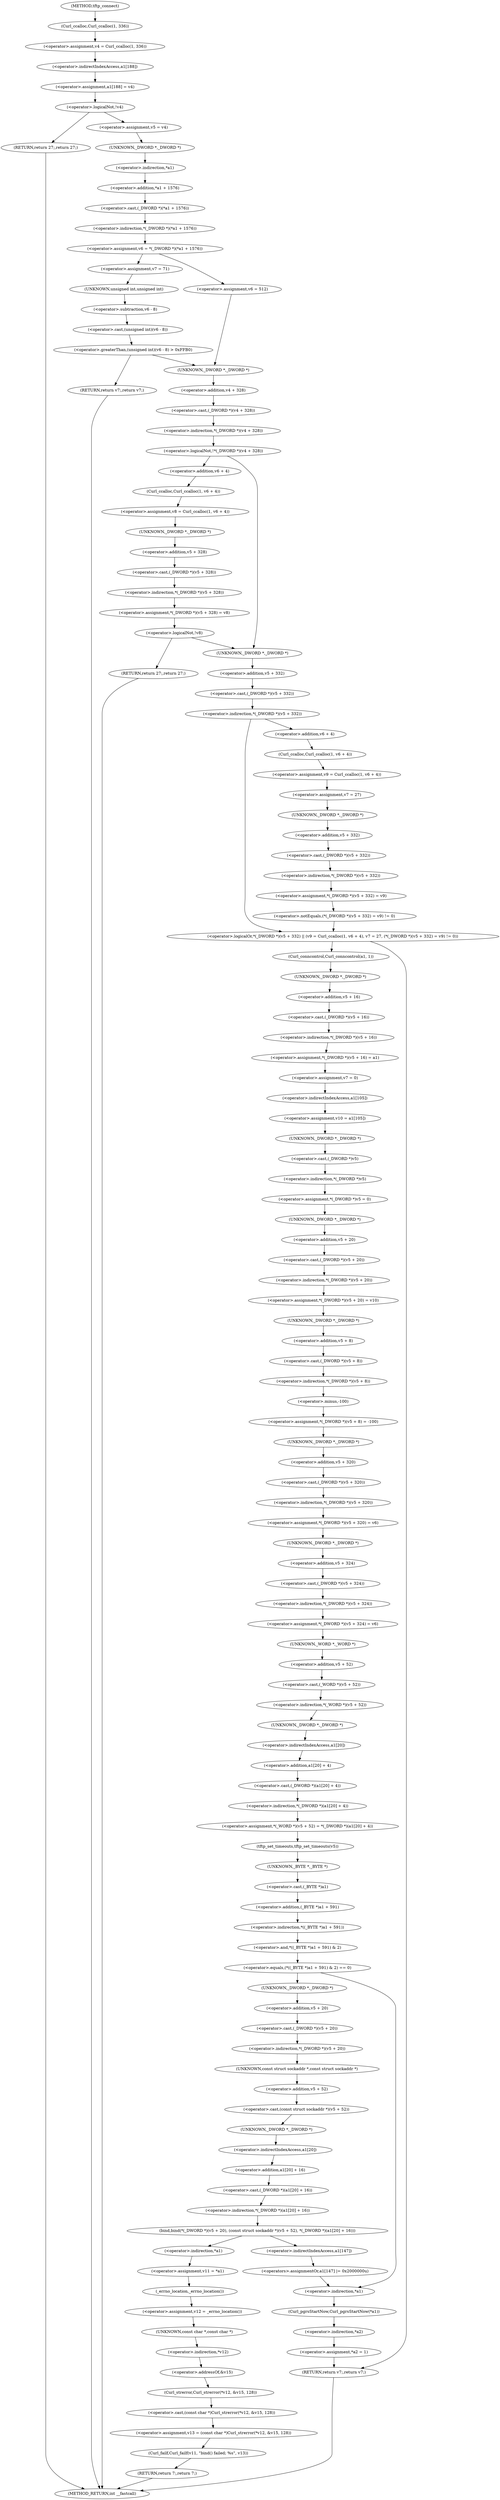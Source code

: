 digraph tftp_connect {  
"1000127" [label = "(<operator>.assignment,v4 = Curl_ccalloc(1, 336))" ]
"1000129" [label = "(Curl_ccalloc,Curl_ccalloc(1, 336))" ]
"1000132" [label = "(<operator>.assignment,a1[188] = v4)" ]
"1000133" [label = "(<operator>.indirectIndexAccess,a1[188])" ]
"1000138" [label = "(<operator>.logicalNot,!v4)" ]
"1000140" [label = "(RETURN,return 27;,return 27;)" ]
"1000142" [label = "(<operator>.assignment,v5 = v4)" ]
"1000145" [label = "(<operator>.assignment,v6 = *(_DWORD *)(*a1 + 1576))" ]
"1000147" [label = "(<operator>.indirection,*(_DWORD *)(*a1 + 1576))" ]
"1000148" [label = "(<operator>.cast,(_DWORD *)(*a1 + 1576))" ]
"1000149" [label = "(UNKNOWN,_DWORD *,_DWORD *)" ]
"1000150" [label = "(<operator>.addition,*a1 + 1576)" ]
"1000151" [label = "(<operator>.indirection,*a1)" ]
"1000157" [label = "(<operator>.assignment,v7 = 71)" ]
"1000161" [label = "(<operator>.greaterThan,(unsigned int)(v6 - 8) > 0xFFB0)" ]
"1000162" [label = "(<operator>.cast,(unsigned int)(v6 - 8))" ]
"1000163" [label = "(UNKNOWN,unsigned int,unsigned int)" ]
"1000164" [label = "(<operator>.subtraction,v6 - 8)" ]
"1000168" [label = "(RETURN,return v7;,return v7;)" ]
"1000172" [label = "(<operator>.assignment,v6 = 512)" ]
"1000176" [label = "(<operator>.logicalNot,!*(_DWORD *)(v4 + 328))" ]
"1000177" [label = "(<operator>.indirection,*(_DWORD *)(v4 + 328))" ]
"1000178" [label = "(<operator>.cast,(_DWORD *)(v4 + 328))" ]
"1000179" [label = "(UNKNOWN,_DWORD *,_DWORD *)" ]
"1000180" [label = "(<operator>.addition,v4 + 328)" ]
"1000184" [label = "(<operator>.assignment,v8 = Curl_ccalloc(1, v6 + 4))" ]
"1000186" [label = "(Curl_ccalloc,Curl_ccalloc(1, v6 + 4))" ]
"1000188" [label = "(<operator>.addition,v6 + 4)" ]
"1000191" [label = "(<operator>.assignment,*(_DWORD *)(v5 + 328) = v8)" ]
"1000192" [label = "(<operator>.indirection,*(_DWORD *)(v5 + 328))" ]
"1000193" [label = "(<operator>.cast,(_DWORD *)(v5 + 328))" ]
"1000194" [label = "(UNKNOWN,_DWORD *,_DWORD *)" ]
"1000195" [label = "(<operator>.addition,v5 + 328)" ]
"1000200" [label = "(<operator>.logicalNot,!v8)" ]
"1000202" [label = "(RETURN,return 27;,return 27;)" ]
"1000205" [label = "(<operator>.logicalOr,*(_DWORD *)(v5 + 332) || (v9 = Curl_ccalloc(1, v6 + 4), v7 = 27, (*(_DWORD *)(v5 + 332) = v9) != 0))" ]
"1000206" [label = "(<operator>.indirection,*(_DWORD *)(v5 + 332))" ]
"1000207" [label = "(<operator>.cast,(_DWORD *)(v5 + 332))" ]
"1000208" [label = "(UNKNOWN,_DWORD *,_DWORD *)" ]
"1000209" [label = "(<operator>.addition,v5 + 332)" ]
"1000213" [label = "(<operator>.assignment,v9 = Curl_ccalloc(1, v6 + 4))" ]
"1000215" [label = "(Curl_ccalloc,Curl_ccalloc(1, v6 + 4))" ]
"1000217" [label = "(<operator>.addition,v6 + 4)" ]
"1000221" [label = "(<operator>.assignment,v7 = 27)" ]
"1000224" [label = "(<operator>.notEquals,(*(_DWORD *)(v5 + 332) = v9) != 0)" ]
"1000225" [label = "(<operator>.assignment,*(_DWORD *)(v5 + 332) = v9)" ]
"1000226" [label = "(<operator>.indirection,*(_DWORD *)(v5 + 332))" ]
"1000227" [label = "(<operator>.cast,(_DWORD *)(v5 + 332))" ]
"1000228" [label = "(UNKNOWN,_DWORD *,_DWORD *)" ]
"1000229" [label = "(<operator>.addition,v5 + 332)" ]
"1000235" [label = "(Curl_conncontrol,Curl_conncontrol(a1, 1))" ]
"1000238" [label = "(<operator>.assignment,*(_DWORD *)(v5 + 16) = a1)" ]
"1000239" [label = "(<operator>.indirection,*(_DWORD *)(v5 + 16))" ]
"1000240" [label = "(<operator>.cast,(_DWORD *)(v5 + 16))" ]
"1000241" [label = "(UNKNOWN,_DWORD *,_DWORD *)" ]
"1000242" [label = "(<operator>.addition,v5 + 16)" ]
"1000246" [label = "(<operator>.assignment,v7 = 0)" ]
"1000249" [label = "(<operator>.assignment,v10 = a1[105])" ]
"1000251" [label = "(<operator>.indirectIndexAccess,a1[105])" ]
"1000254" [label = "(<operator>.assignment,*(_DWORD *)v5 = 0)" ]
"1000255" [label = "(<operator>.indirection,*(_DWORD *)v5)" ]
"1000256" [label = "(<operator>.cast,(_DWORD *)v5)" ]
"1000257" [label = "(UNKNOWN,_DWORD *,_DWORD *)" ]
"1000260" [label = "(<operator>.assignment,*(_DWORD *)(v5 + 20) = v10)" ]
"1000261" [label = "(<operator>.indirection,*(_DWORD *)(v5 + 20))" ]
"1000262" [label = "(<operator>.cast,(_DWORD *)(v5 + 20))" ]
"1000263" [label = "(UNKNOWN,_DWORD *,_DWORD *)" ]
"1000264" [label = "(<operator>.addition,v5 + 20)" ]
"1000268" [label = "(<operator>.assignment,*(_DWORD *)(v5 + 8) = -100)" ]
"1000269" [label = "(<operator>.indirection,*(_DWORD *)(v5 + 8))" ]
"1000270" [label = "(<operator>.cast,(_DWORD *)(v5 + 8))" ]
"1000271" [label = "(UNKNOWN,_DWORD *,_DWORD *)" ]
"1000272" [label = "(<operator>.addition,v5 + 8)" ]
"1000275" [label = "(<operator>.minus,-100)" ]
"1000277" [label = "(<operator>.assignment,*(_DWORD *)(v5 + 320) = v6)" ]
"1000278" [label = "(<operator>.indirection,*(_DWORD *)(v5 + 320))" ]
"1000279" [label = "(<operator>.cast,(_DWORD *)(v5 + 320))" ]
"1000280" [label = "(UNKNOWN,_DWORD *,_DWORD *)" ]
"1000281" [label = "(<operator>.addition,v5 + 320)" ]
"1000285" [label = "(<operator>.assignment,*(_DWORD *)(v5 + 324) = v6)" ]
"1000286" [label = "(<operator>.indirection,*(_DWORD *)(v5 + 324))" ]
"1000287" [label = "(<operator>.cast,(_DWORD *)(v5 + 324))" ]
"1000288" [label = "(UNKNOWN,_DWORD *,_DWORD *)" ]
"1000289" [label = "(<operator>.addition,v5 + 324)" ]
"1000293" [label = "(<operator>.assignment,*(_WORD *)(v5 + 52) = *(_DWORD *)(a1[20] + 4))" ]
"1000294" [label = "(<operator>.indirection,*(_WORD *)(v5 + 52))" ]
"1000295" [label = "(<operator>.cast,(_WORD *)(v5 + 52))" ]
"1000296" [label = "(UNKNOWN,_WORD *,_WORD *)" ]
"1000297" [label = "(<operator>.addition,v5 + 52)" ]
"1000300" [label = "(<operator>.indirection,*(_DWORD *)(a1[20] + 4))" ]
"1000301" [label = "(<operator>.cast,(_DWORD *)(a1[20] + 4))" ]
"1000302" [label = "(UNKNOWN,_DWORD *,_DWORD *)" ]
"1000303" [label = "(<operator>.addition,a1[20] + 4)" ]
"1000304" [label = "(<operator>.indirectIndexAccess,a1[20])" ]
"1000308" [label = "(tftp_set_timeouts,tftp_set_timeouts(v5))" ]
"1000311" [label = "(<operator>.equals,(*((_BYTE *)a1 + 591) & 2) == 0)" ]
"1000312" [label = "(<operator>.and,*((_BYTE *)a1 + 591) & 2)" ]
"1000313" [label = "(<operator>.indirection,*((_BYTE *)a1 + 591))" ]
"1000314" [label = "(<operator>.addition,(_BYTE *)a1 + 591)" ]
"1000315" [label = "(<operator>.cast,(_BYTE *)a1)" ]
"1000316" [label = "(UNKNOWN,_BYTE *,_BYTE *)" ]
"1000323" [label = "(bind,bind(*(_DWORD *)(v5 + 20), (const struct sockaddr *)(v5 + 52), *(_DWORD *)(a1[20] + 16)))" ]
"1000324" [label = "(<operator>.indirection,*(_DWORD *)(v5 + 20))" ]
"1000325" [label = "(<operator>.cast,(_DWORD *)(v5 + 20))" ]
"1000326" [label = "(UNKNOWN,_DWORD *,_DWORD *)" ]
"1000327" [label = "(<operator>.addition,v5 + 20)" ]
"1000330" [label = "(<operator>.cast,(const struct sockaddr *)(v5 + 52))" ]
"1000331" [label = "(UNKNOWN,const struct sockaddr *,const struct sockaddr *)" ]
"1000332" [label = "(<operator>.addition,v5 + 52)" ]
"1000335" [label = "(<operator>.indirection,*(_DWORD *)(a1[20] + 16))" ]
"1000336" [label = "(<operator>.cast,(_DWORD *)(a1[20] + 16))" ]
"1000337" [label = "(UNKNOWN,_DWORD *,_DWORD *)" ]
"1000338" [label = "(<operator>.addition,a1[20] + 16)" ]
"1000339" [label = "(<operator>.indirectIndexAccess,a1[20])" ]
"1000344" [label = "(<operator>.assignment,v11 = *a1)" ]
"1000346" [label = "(<operator>.indirection,*a1)" ]
"1000348" [label = "(<operator>.assignment,v12 = _errno_location())" ]
"1000350" [label = "(_errno_location,_errno_location())" ]
"1000351" [label = "(<operator>.assignment,v13 = (const char *)Curl_strerror(*v12, &v15, 128))" ]
"1000353" [label = "(<operator>.cast,(const char *)Curl_strerror(*v12, &v15, 128))" ]
"1000354" [label = "(UNKNOWN,const char *,const char *)" ]
"1000355" [label = "(Curl_strerror,Curl_strerror(*v12, &v15, 128))" ]
"1000356" [label = "(<operator>.indirection,*v12)" ]
"1000358" [label = "(<operator>.addressOf,&v15)" ]
"1000361" [label = "(Curl_failf,Curl_failf(v11, \"bind() failed; %s\", v13))" ]
"1000365" [label = "(RETURN,return 7;,return 7;)" ]
"1000367" [label = "(<operators>.assignmentOr,a1[147] |= 0x2000000u)" ]
"1000368" [label = "(<operator>.indirectIndexAccess,a1[147])" ]
"1000372" [label = "(Curl_pgrsStartNow,Curl_pgrsStartNow(*a1))" ]
"1000373" [label = "(<operator>.indirection,*a1)" ]
"1000375" [label = "(<operator>.assignment,*a2 = 1)" ]
"1000376" [label = "(<operator>.indirection,*a2)" ]
"1000379" [label = "(RETURN,return v7;,return v7;)" ]
"1000112" [label = "(METHOD,tftp_connect)" ]
"1000381" [label = "(METHOD_RETURN,int __fastcall)" ]
  "1000127" -> "1000133" 
  "1000129" -> "1000127" 
  "1000132" -> "1000138" 
  "1000133" -> "1000132" 
  "1000138" -> "1000140" 
  "1000138" -> "1000142" 
  "1000140" -> "1000381" 
  "1000142" -> "1000149" 
  "1000145" -> "1000157" 
  "1000145" -> "1000172" 
  "1000147" -> "1000145" 
  "1000148" -> "1000147" 
  "1000149" -> "1000151" 
  "1000150" -> "1000148" 
  "1000151" -> "1000150" 
  "1000157" -> "1000163" 
  "1000161" -> "1000179" 
  "1000161" -> "1000168" 
  "1000162" -> "1000161" 
  "1000163" -> "1000164" 
  "1000164" -> "1000162" 
  "1000168" -> "1000381" 
  "1000172" -> "1000179" 
  "1000176" -> "1000208" 
  "1000176" -> "1000188" 
  "1000177" -> "1000176" 
  "1000178" -> "1000177" 
  "1000179" -> "1000180" 
  "1000180" -> "1000178" 
  "1000184" -> "1000194" 
  "1000186" -> "1000184" 
  "1000188" -> "1000186" 
  "1000191" -> "1000200" 
  "1000192" -> "1000191" 
  "1000193" -> "1000192" 
  "1000194" -> "1000195" 
  "1000195" -> "1000193" 
  "1000200" -> "1000208" 
  "1000200" -> "1000202" 
  "1000202" -> "1000381" 
  "1000205" -> "1000235" 
  "1000205" -> "1000379" 
  "1000206" -> "1000205" 
  "1000206" -> "1000217" 
  "1000207" -> "1000206" 
  "1000208" -> "1000209" 
  "1000209" -> "1000207" 
  "1000213" -> "1000221" 
  "1000215" -> "1000213" 
  "1000217" -> "1000215" 
  "1000221" -> "1000228" 
  "1000224" -> "1000205" 
  "1000225" -> "1000224" 
  "1000226" -> "1000225" 
  "1000227" -> "1000226" 
  "1000228" -> "1000229" 
  "1000229" -> "1000227" 
  "1000235" -> "1000241" 
  "1000238" -> "1000246" 
  "1000239" -> "1000238" 
  "1000240" -> "1000239" 
  "1000241" -> "1000242" 
  "1000242" -> "1000240" 
  "1000246" -> "1000251" 
  "1000249" -> "1000257" 
  "1000251" -> "1000249" 
  "1000254" -> "1000263" 
  "1000255" -> "1000254" 
  "1000256" -> "1000255" 
  "1000257" -> "1000256" 
  "1000260" -> "1000271" 
  "1000261" -> "1000260" 
  "1000262" -> "1000261" 
  "1000263" -> "1000264" 
  "1000264" -> "1000262" 
  "1000268" -> "1000280" 
  "1000269" -> "1000275" 
  "1000270" -> "1000269" 
  "1000271" -> "1000272" 
  "1000272" -> "1000270" 
  "1000275" -> "1000268" 
  "1000277" -> "1000288" 
  "1000278" -> "1000277" 
  "1000279" -> "1000278" 
  "1000280" -> "1000281" 
  "1000281" -> "1000279" 
  "1000285" -> "1000296" 
  "1000286" -> "1000285" 
  "1000287" -> "1000286" 
  "1000288" -> "1000289" 
  "1000289" -> "1000287" 
  "1000293" -> "1000308" 
  "1000294" -> "1000302" 
  "1000295" -> "1000294" 
  "1000296" -> "1000297" 
  "1000297" -> "1000295" 
  "1000300" -> "1000293" 
  "1000301" -> "1000300" 
  "1000302" -> "1000304" 
  "1000303" -> "1000301" 
  "1000304" -> "1000303" 
  "1000308" -> "1000316" 
  "1000311" -> "1000326" 
  "1000311" -> "1000373" 
  "1000312" -> "1000311" 
  "1000313" -> "1000312" 
  "1000314" -> "1000313" 
  "1000315" -> "1000314" 
  "1000316" -> "1000315" 
  "1000323" -> "1000346" 
  "1000323" -> "1000368" 
  "1000324" -> "1000331" 
  "1000325" -> "1000324" 
  "1000326" -> "1000327" 
  "1000327" -> "1000325" 
  "1000330" -> "1000337" 
  "1000331" -> "1000332" 
  "1000332" -> "1000330" 
  "1000335" -> "1000323" 
  "1000336" -> "1000335" 
  "1000337" -> "1000339" 
  "1000338" -> "1000336" 
  "1000339" -> "1000338" 
  "1000344" -> "1000350" 
  "1000346" -> "1000344" 
  "1000348" -> "1000354" 
  "1000350" -> "1000348" 
  "1000351" -> "1000361" 
  "1000353" -> "1000351" 
  "1000354" -> "1000356" 
  "1000355" -> "1000353" 
  "1000356" -> "1000358" 
  "1000358" -> "1000355" 
  "1000361" -> "1000365" 
  "1000365" -> "1000381" 
  "1000367" -> "1000373" 
  "1000368" -> "1000367" 
  "1000372" -> "1000376" 
  "1000373" -> "1000372" 
  "1000375" -> "1000379" 
  "1000376" -> "1000375" 
  "1000379" -> "1000381" 
  "1000112" -> "1000129" 
}

